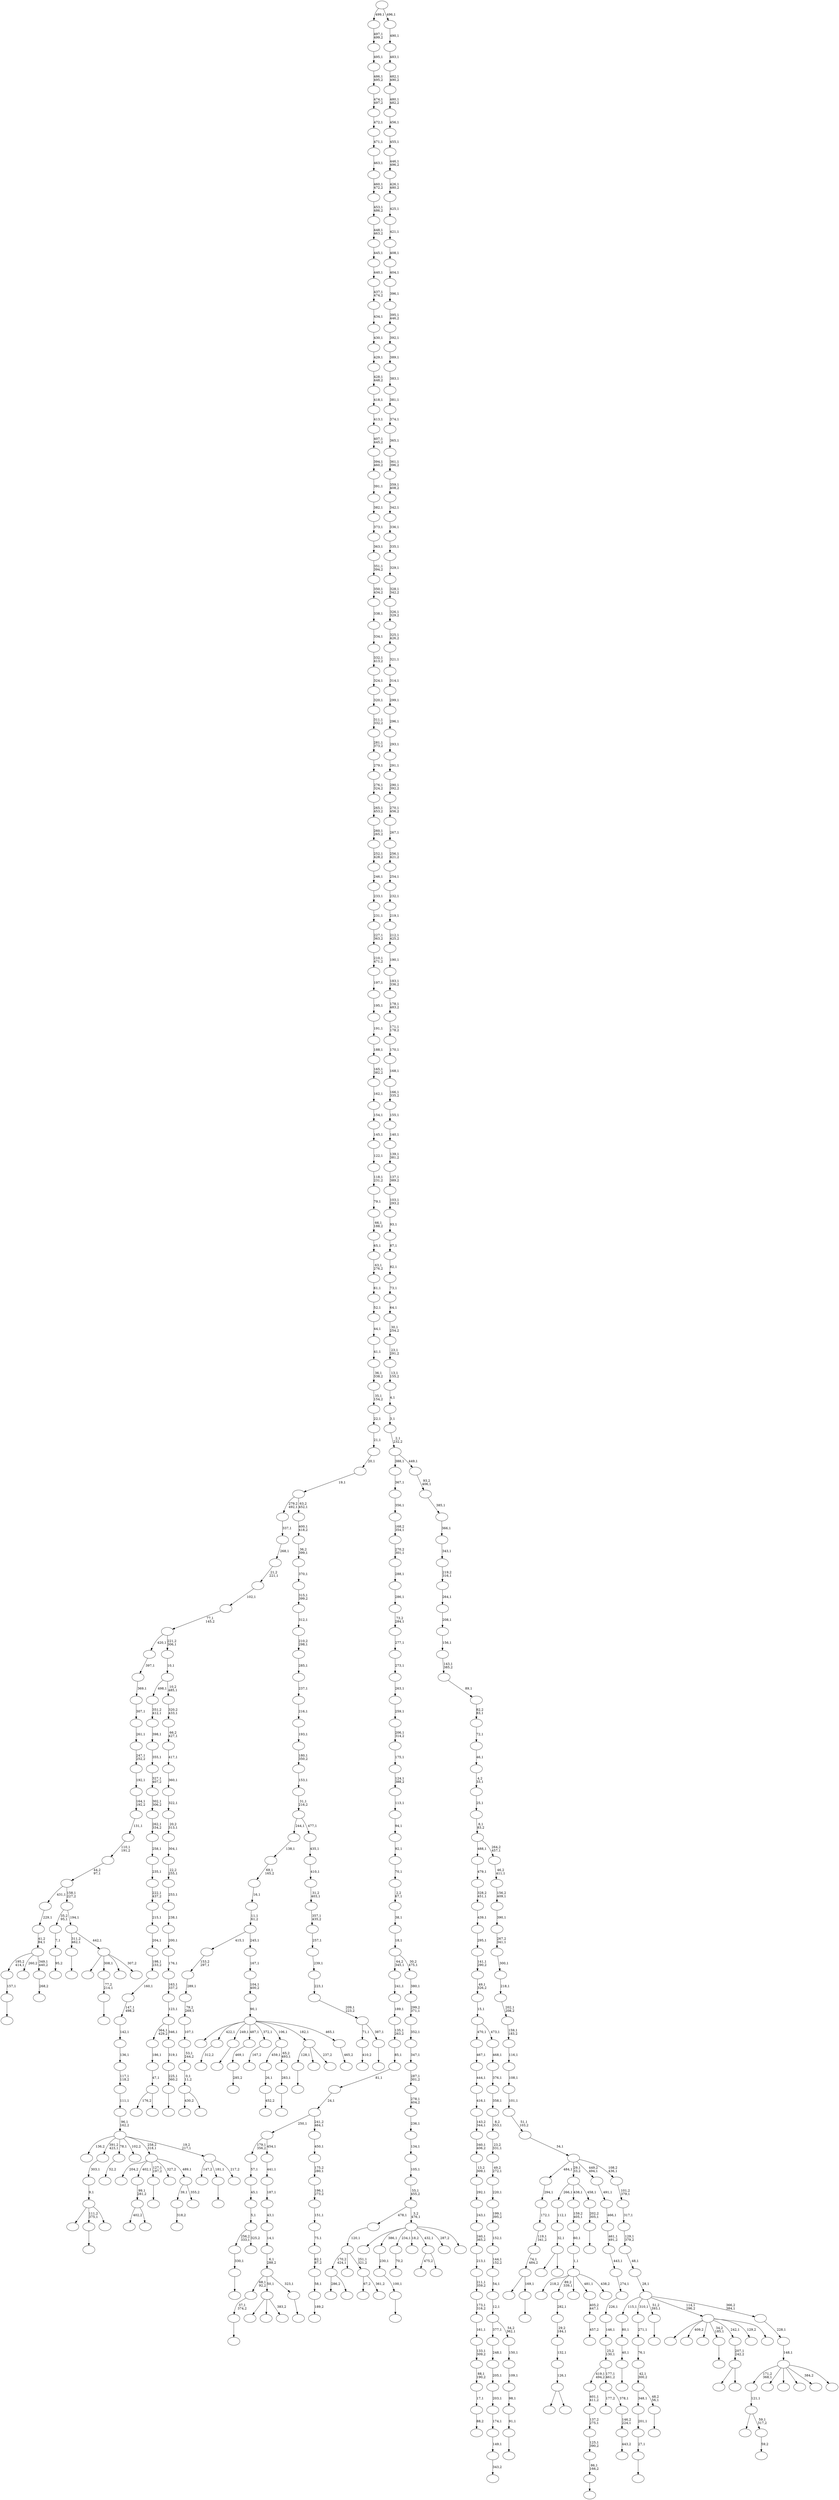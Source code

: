 digraph T {
	600 [label=""]
	599 [label=""]
	598 [label=""]
	597 [label=""]
	596 [label=""]
	595 [label=""]
	594 [label=""]
	593 [label=""]
	592 [label=""]
	591 [label=""]
	590 [label=""]
	589 [label=""]
	588 [label=""]
	587 [label=""]
	586 [label=""]
	585 [label=""]
	584 [label=""]
	583 [label=""]
	582 [label=""]
	581 [label=""]
	580 [label=""]
	579 [label=""]
	578 [label=""]
	577 [label=""]
	576 [label=""]
	575 [label=""]
	574 [label=""]
	573 [label=""]
	572 [label=""]
	571 [label=""]
	570 [label=""]
	569 [label=""]
	568 [label=""]
	567 [label=""]
	566 [label=""]
	565 [label=""]
	564 [label=""]
	563 [label=""]
	562 [label=""]
	561 [label=""]
	560 [label=""]
	559 [label=""]
	558 [label=""]
	557 [label=""]
	556 [label=""]
	555 [label=""]
	554 [label=""]
	553 [label=""]
	552 [label=""]
	551 [label=""]
	550 [label=""]
	549 [label=""]
	548 [label=""]
	547 [label=""]
	546 [label=""]
	545 [label=""]
	544 [label=""]
	543 [label=""]
	542 [label=""]
	541 [label=""]
	540 [label=""]
	539 [label=""]
	538 [label=""]
	537 [label=""]
	536 [label=""]
	535 [label=""]
	534 [label=""]
	533 [label=""]
	532 [label=""]
	531 [label=""]
	530 [label=""]
	529 [label=""]
	528 [label=""]
	527 [label=""]
	526 [label=""]
	525 [label=""]
	524 [label=""]
	523 [label=""]
	522 [label=""]
	521 [label=""]
	520 [label=""]
	519 [label=""]
	518 [label=""]
	517 [label=""]
	516 [label=""]
	515 [label=""]
	514 [label=""]
	513 [label=""]
	512 [label=""]
	511 [label=""]
	510 [label=""]
	509 [label=""]
	508 [label=""]
	507 [label=""]
	506 [label=""]
	505 [label=""]
	504 [label=""]
	503 [label=""]
	502 [label=""]
	501 [label=""]
	500 [label=""]
	499 [label=""]
	498 [label=""]
	497 [label=""]
	496 [label=""]
	495 [label=""]
	494 [label=""]
	493 [label=""]
	492 [label=""]
	491 [label=""]
	490 [label=""]
	489 [label=""]
	488 [label=""]
	487 [label=""]
	486 [label=""]
	485 [label=""]
	484 [label=""]
	483 [label=""]
	482 [label=""]
	481 [label=""]
	480 [label=""]
	479 [label=""]
	478 [label=""]
	477 [label=""]
	476 [label=""]
	475 [label=""]
	474 [label=""]
	473 [label=""]
	472 [label=""]
	471 [label=""]
	470 [label=""]
	469 [label=""]
	468 [label=""]
	467 [label=""]
	466 [label=""]
	465 [label=""]
	464 [label=""]
	463 [label=""]
	462 [label=""]
	461 [label=""]
	460 [label=""]
	459 [label=""]
	458 [label=""]
	457 [label=""]
	456 [label=""]
	455 [label=""]
	454 [label=""]
	453 [label=""]
	452 [label=""]
	451 [label=""]
	450 [label=""]
	449 [label=""]
	448 [label=""]
	447 [label=""]
	446 [label=""]
	445 [label=""]
	444 [label=""]
	443 [label=""]
	442 [label=""]
	441 [label=""]
	440 [label=""]
	439 [label=""]
	438 [label=""]
	437 [label=""]
	436 [label=""]
	435 [label=""]
	434 [label=""]
	433 [label=""]
	432 [label=""]
	431 [label=""]
	430 [label=""]
	429 [label=""]
	428 [label=""]
	427 [label=""]
	426 [label=""]
	425 [label=""]
	424 [label=""]
	423 [label=""]
	422 [label=""]
	421 [label=""]
	420 [label=""]
	419 [label=""]
	418 [label=""]
	417 [label=""]
	416 [label=""]
	415 [label=""]
	414 [label=""]
	413 [label=""]
	412 [label=""]
	411 [label=""]
	410 [label=""]
	409 [label=""]
	408 [label=""]
	407 [label=""]
	406 [label=""]
	405 [label=""]
	404 [label=""]
	403 [label=""]
	402 [label=""]
	401 [label=""]
	400 [label=""]
	399 [label=""]
	398 [label=""]
	397 [label=""]
	396 [label=""]
	395 [label=""]
	394 [label=""]
	393 [label=""]
	392 [label=""]
	391 [label=""]
	390 [label=""]
	389 [label=""]
	388 [label=""]
	387 [label=""]
	386 [label=""]
	385 [label=""]
	384 [label=""]
	383 [label=""]
	382 [label=""]
	381 [label=""]
	380 [label=""]
	379 [label=""]
	378 [label=""]
	377 [label=""]
	376 [label=""]
	375 [label=""]
	374 [label=""]
	373 [label=""]
	372 [label=""]
	371 [label=""]
	370 [label=""]
	369 [label=""]
	368 [label=""]
	367 [label=""]
	366 [label=""]
	365 [label=""]
	364 [label=""]
	363 [label=""]
	362 [label=""]
	361 [label=""]
	360 [label=""]
	359 [label=""]
	358 [label=""]
	357 [label=""]
	356 [label=""]
	355 [label=""]
	354 [label=""]
	353 [label=""]
	352 [label=""]
	351 [label=""]
	350 [label=""]
	349 [label=""]
	348 [label=""]
	347 [label=""]
	346 [label=""]
	345 [label=""]
	344 [label=""]
	343 [label=""]
	342 [label=""]
	341 [label=""]
	340 [label=""]
	339 [label=""]
	338 [label=""]
	337 [label=""]
	336 [label=""]
	335 [label=""]
	334 [label=""]
	333 [label=""]
	332 [label=""]
	331 [label=""]
	330 [label=""]
	329 [label=""]
	328 [label=""]
	327 [label=""]
	326 [label=""]
	325 [label=""]
	324 [label=""]
	323 [label=""]
	322 [label=""]
	321 [label=""]
	320 [label=""]
	319 [label=""]
	318 [label=""]
	317 [label=""]
	316 [label=""]
	315 [label=""]
	314 [label=""]
	313 [label=""]
	312 [label=""]
	311 [label=""]
	310 [label=""]
	309 [label=""]
	308 [label=""]
	307 [label=""]
	306 [label=""]
	305 [label=""]
	304 [label=""]
	303 [label=""]
	302 [label=""]
	301 [label=""]
	300 [label=""]
	299 [label=""]
	298 [label=""]
	297 [label=""]
	296 [label=""]
	295 [label=""]
	294 [label=""]
	293 [label=""]
	292 [label=""]
	291 [label=""]
	290 [label=""]
	289 [label=""]
	288 [label=""]
	287 [label=""]
	286 [label=""]
	285 [label=""]
	284 [label=""]
	283 [label=""]
	282 [label=""]
	281 [label=""]
	280 [label=""]
	279 [label=""]
	278 [label=""]
	277 [label=""]
	276 [label=""]
	275 [label=""]
	274 [label=""]
	273 [label=""]
	272 [label=""]
	271 [label=""]
	270 [label=""]
	269 [label=""]
	268 [label=""]
	267 [label=""]
	266 [label=""]
	265 [label=""]
	264 [label=""]
	263 [label=""]
	262 [label=""]
	261 [label=""]
	260 [label=""]
	259 [label=""]
	258 [label=""]
	257 [label=""]
	256 [label=""]
	255 [label=""]
	254 [label=""]
	253 [label=""]
	252 [label=""]
	251 [label=""]
	250 [label=""]
	249 [label=""]
	248 [label=""]
	247 [label=""]
	246 [label=""]
	245 [label=""]
	244 [label=""]
	243 [label=""]
	242 [label=""]
	241 [label=""]
	240 [label=""]
	239 [label=""]
	238 [label=""]
	237 [label=""]
	236 [label=""]
	235 [label=""]
	234 [label=""]
	233 [label=""]
	232 [label=""]
	231 [label=""]
	230 [label=""]
	229 [label=""]
	228 [label=""]
	227 [label=""]
	226 [label=""]
	225 [label=""]
	224 [label=""]
	223 [label=""]
	222 [label=""]
	221 [label=""]
	220 [label=""]
	219 [label=""]
	218 [label=""]
	217 [label=""]
	216 [label=""]
	215 [label=""]
	214 [label=""]
	213 [label=""]
	212 [label=""]
	211 [label=""]
	210 [label=""]
	209 [label=""]
	208 [label=""]
	207 [label=""]
	206 [label=""]
	205 [label=""]
	204 [label=""]
	203 [label=""]
	202 [label=""]
	201 [label=""]
	200 [label=""]
	199 [label=""]
	198 [label=""]
	197 [label=""]
	196 [label=""]
	195 [label=""]
	194 [label=""]
	193 [label=""]
	192 [label=""]
	191 [label=""]
	190 [label=""]
	189 [label=""]
	188 [label=""]
	187 [label=""]
	186 [label=""]
	185 [label=""]
	184 [label=""]
	183 [label=""]
	182 [label=""]
	181 [label=""]
	180 [label=""]
	179 [label=""]
	178 [label=""]
	177 [label=""]
	176 [label=""]
	175 [label=""]
	174 [label=""]
	173 [label=""]
	172 [label=""]
	171 [label=""]
	170 [label=""]
	169 [label=""]
	168 [label=""]
	167 [label=""]
	166 [label=""]
	165 [label=""]
	164 [label=""]
	163 [label=""]
	162 [label=""]
	161 [label=""]
	160 [label=""]
	159 [label=""]
	158 [label=""]
	157 [label=""]
	156 [label=""]
	155 [label=""]
	154 [label=""]
	153 [label=""]
	152 [label=""]
	151 [label=""]
	150 [label=""]
	149 [label=""]
	148 [label=""]
	147 [label=""]
	146 [label=""]
	145 [label=""]
	144 [label=""]
	143 [label=""]
	142 [label=""]
	141 [label=""]
	140 [label=""]
	139 [label=""]
	138 [label=""]
	137 [label=""]
	136 [label=""]
	135 [label=""]
	134 [label=""]
	133 [label=""]
	132 [label=""]
	131 [label=""]
	130 [label=""]
	129 [label=""]
	128 [label=""]
	127 [label=""]
	126 [label=""]
	125 [label=""]
	124 [label=""]
	123 [label=""]
	122 [label=""]
	121 [label=""]
	120 [label=""]
	119 [label=""]
	118 [label=""]
	117 [label=""]
	116 [label=""]
	115 [label=""]
	114 [label=""]
	113 [label=""]
	112 [label=""]
	111 [label=""]
	110 [label=""]
	109 [label=""]
	108 [label=""]
	107 [label=""]
	106 [label=""]
	105 [label=""]
	104 [label=""]
	103 [label=""]
	102 [label=""]
	101 [label=""]
	100 [label=""]
	99 [label=""]
	98 [label=""]
	97 [label=""]
	96 [label=""]
	95 [label=""]
	94 [label=""]
	93 [label=""]
	92 [label=""]
	91 [label=""]
	90 [label=""]
	89 [label=""]
	88 [label=""]
	87 [label=""]
	86 [label=""]
	85 [label=""]
	84 [label=""]
	83 [label=""]
	82 [label=""]
	81 [label=""]
	80 [label=""]
	79 [label=""]
	78 [label=""]
	77 [label=""]
	76 [label=""]
	75 [label=""]
	74 [label=""]
	73 [label=""]
	72 [label=""]
	71 [label=""]
	70 [label=""]
	69 [label=""]
	68 [label=""]
	67 [label=""]
	66 [label=""]
	65 [label=""]
	64 [label=""]
	63 [label=""]
	62 [label=""]
	61 [label=""]
	60 [label=""]
	59 [label=""]
	58 [label=""]
	57 [label=""]
	56 [label=""]
	55 [label=""]
	54 [label=""]
	53 [label=""]
	52 [label=""]
	51 [label=""]
	50 [label=""]
	49 [label=""]
	48 [label=""]
	47 [label=""]
	46 [label=""]
	45 [label=""]
	44 [label=""]
	43 [label=""]
	42 [label=""]
	41 [label=""]
	40 [label=""]
	39 [label=""]
	38 [label=""]
	37 [label=""]
	36 [label=""]
	35 [label=""]
	34 [label=""]
	33 [label=""]
	32 [label=""]
	31 [label=""]
	30 [label=""]
	29 [label=""]
	28 [label=""]
	27 [label=""]
	26 [label=""]
	25 [label=""]
	24 [label=""]
	23 [label=""]
	22 [label=""]
	21 [label=""]
	20 [label=""]
	19 [label=""]
	18 [label=""]
	17 [label=""]
	16 [label=""]
	15 [label=""]
	14 [label=""]
	13 [label=""]
	12 [label=""]
	11 [label=""]
	10 [label=""]
	9 [label=""]
	8 [label=""]
	7 [label=""]
	6 [label=""]
	5 [label=""]
	4 [label=""]
	3 [label=""]
	2 [label=""]
	1 [label=""]
	0 [label=""]
	596 -> 597 [label=""]
	595 -> 596 [label="37,1\n374,2"]
	592 -> 593 [label="59,2"]
	591 -> 594 [label=""]
	591 -> 592 [label="59,1\n317,2"]
	590 -> 591 [label="121,1"]
	587 -> 588 [label="410,2"]
	583 -> 584 [label=""]
	582 -> 583 [label="86,1\n166,2"]
	581 -> 582 [label="125,1\n390,2"]
	580 -> 581 [label="137,2\n275,1"]
	579 -> 580 [label="401,1\n411,2"]
	577 -> 585 [label="402,2"]
	577 -> 578 [label=""]
	576 -> 577 [label="99,1\n281,2"]
	569 -> 570 [label="88,2"]
	568 -> 569 [label="17,1"]
	567 -> 568 [label="88,1\n190,2"]
	566 -> 567 [label="133,1\n309,2"]
	565 -> 566 [label="161,1"]
	564 -> 565 [label="173,1\n316,2"]
	563 -> 564 [label="211,1\n359,2"]
	562 -> 563 [label="213,1"]
	561 -> 562 [label="240,1\n365,2"]
	560 -> 561 [label="243,1"]
	559 -> 560 [label="292,1"]
	558 -> 559 [label="13,2\n309,1"]
	557 -> 558 [label="340,1\n406,2"]
	556 -> 557 [label="143,2\n344,1"]
	555 -> 556 [label="416,1"]
	554 -> 555 [label="444,1"]
	553 -> 554 [label="467,1"]
	549 -> 598 [label="176,2"]
	549 -> 550 [label=""]
	548 -> 549 [label="47,1"]
	547 -> 548 [label="186,1"]
	541 -> 542 [label="452,2"]
	540 -> 541 [label="26,1"]
	538 -> 571 [label=""]
	538 -> 552 [label=""]
	538 -> 539 [label="383,2"]
	535 -> 543 [label=""]
	535 -> 536 [label=""]
	534 -> 535 [label="32,1"]
	533 -> 534 [label="112,1"]
	531 -> 532 [label=""]
	529 -> 530 [label="95,2"]
	528 -> 529 [label="7,1"]
	526 -> 527 [label=""]
	523 -> 524 [label=""]
	522 -> 523 [label="40,1"]
	521 -> 522 [label="80,1"]
	517 -> 518 [label=""]
	516 -> 551 [label=""]
	516 -> 517 [label="169,1"]
	515 -> 516 [label="74,1\n484,2"]
	514 -> 515 [label="119,1\n341,2"]
	513 -> 514 [label="172,1"]
	512 -> 513 [label="294,1"]
	509 -> 510 [label=""]
	508 -> 509 [label="27,1"]
	507 -> 508 [label="201,1"]
	505 -> 511 [label="286,2"]
	505 -> 506 [label=""]
	503 -> 504 [label=""]
	500 -> 519 [label="430,2"]
	500 -> 501 [label=""]
	499 -> 500 [label="0,1\n11,2"]
	498 -> 499 [label="53,1\n244,2"]
	497 -> 498 [label="107,1"]
	496 -> 497 [label="79,2\n269,1"]
	495 -> 496 [label="289,1"]
	494 -> 495 [label="153,2\n297,1"]
	492 -> 493 [label=""]
	491 -> 492 [label="157,1"]
	489 -> 490 [label=""]
	488 -> 489 [label="100,1"]
	487 -> 488 [label="230,1"]
	485 -> 486 [label="343,2"]
	484 -> 485 [label="149,1"]
	483 -> 484 [label="174,1"]
	482 -> 483 [label="203,1"]
	481 -> 482 [label="205,1"]
	480 -> 481 [label="248,1"]
	478 -> 479 [label=""]
	477 -> 478 [label="91,1"]
	476 -> 477 [label="98,1"]
	475 -> 476 [label="109,1"]
	474 -> 475 [label="150,1"]
	473 -> 480 [label="377,1"]
	473 -> 474 [label="54,2\n362,1"]
	472 -> 473 [label="12,1"]
	471 -> 472 [label="54,1"]
	470 -> 471 [label="144,1\n152,2"]
	469 -> 470 [label="152,1"]
	468 -> 469 [label="199,1\n395,2"]
	467 -> 468 [label="220,1"]
	466 -> 467 [label="49,2\n272,1"]
	465 -> 466 [label="23,2\n331,1"]
	464 -> 465 [label="8,2\n353,1"]
	463 -> 464 [label="358,1"]
	462 -> 463 [label="376,1"]
	461 -> 462 [label="468,1"]
	460 -> 553 [label="470,1"]
	460 -> 461 [label="473,1"]
	459 -> 460 [label="15,1"]
	458 -> 459 [label="49,1\n326,2"]
	457 -> 458 [label="141,1\n290,2"]
	456 -> 457 [label="295,1"]
	455 -> 456 [label="439,1"]
	454 -> 455 [label="328,2\n451,1"]
	453 -> 454 [label="479,1"]
	450 -> 451 [label="318,2"]
	447 -> 448 [label="70,2"]
	445 -> 502 [label=""]
	445 -> 446 [label=""]
	444 -> 445 [label="126,1"]
	443 -> 444 [label="132,1"]
	442 -> 443 [label="29,2\n184,1"]
	441 -> 442 [label="282,1"]
	439 -> 440 [label="312,2"]
	435 -> 589 [label=""]
	435 -> 503 [label="111,2\n375,1"]
	435 -> 436 [label=""]
	434 -> 435 [label="9,1"]
	433 -> 434 [label="303,1"]
	431 -> 432 [label=""]
	430 -> 431 [label="330,1"]
	425 -> 426 [label=""]
	423 -> 430 [label="256,2\n333,1"]
	423 -> 424 [label="325,2"]
	422 -> 423 [label="5,1"]
	421 -> 422 [label="45,1"]
	420 -> 421 [label="57,1"]
	417 -> 418 [label=""]
	415 -> 416 [label="285,2"]
	414 -> 415 [label="469,1"]
	412 -> 413 [label="167,2"]
	410 -> 411 [label="52,2"]
	408 -> 409 [label="457,2"]
	407 -> 408 [label="405,2\n447,1"]
	405 -> 406 [label=""]
	404 -> 405 [label="283,1"]
	403 -> 540 [label="459,1"]
	403 -> 404 [label="65,2\n493,1"]
	401 -> 402 [label=""]
	398 -> 399 [label="268,2"]
	397 -> 491 [label="195,2\n414,1"]
	397 -> 428 [label="260,2"]
	397 -> 398 [label="349,1\n440,2"]
	396 -> 397 [label="41,2\n84,1"]
	395 -> 396 [label="229,1"]
	393 -> 573 [label=""]
	393 -> 394 [label=""]
	392 -> 393 [label="207,1\n242,2"]
	389 -> 574 [label="218,2"]
	389 -> 441 [label="89,2\n339,1"]
	389 -> 437 [label=""]
	389 -> 407 [label="481,1"]
	389 -> 390 [label="438,2"]
	388 -> 389 [label="1,1"]
	387 -> 388 [label="60,1"]
	386 -> 387 [label="159,2\n405,1"]
	384 -> 385 [label=""]
	383 -> 384 [label="77,2\n214,1"]
	381 -> 382 [label=""]
	380 -> 381 [label="202,2\n305,1"]
	379 -> 533 [label="266,1"]
	379 -> 386 [label="438,1"]
	379 -> 380 [label="458,1"]
	377 -> 531 [label="128,1"]
	377 -> 520 [label=""]
	377 -> 378 [label="237,2"]
	373 -> 374 [label=""]
	372 -> 507 [label="348,1"]
	372 -> 373 [label="48,2\n56,1"]
	371 -> 372 [label="42,1\n300,2"]
	370 -> 371 [label="76,1"]
	369 -> 370 [label="271,1"]
	367 -> 450 [label="39,1"]
	367 -> 368 [label="355,2"]
	366 -> 600 [label="204,2"]
	366 -> 576 [label="402,1"]
	366 -> 425 [label="127,1\n197,2"]
	366 -> 400 [label="327,2"]
	366 -> 367 [label="489,1"]
	364 -> 365 [label=""]
	362 -> 363 [label=""]
	361 -> 595 [label="68,1\n92,2"]
	361 -> 538 [label="50,1"]
	361 -> 362 [label="323,1"]
	360 -> 361 [label="6,1\n288,2"]
	359 -> 360 [label="14,1"]
	358 -> 359 [label="43,1"]
	357 -> 358 [label="187,1"]
	356 -> 357 [label="441,1"]
	355 -> 420 [label="179,1\n356,2"]
	355 -> 356 [label="454,1"]
	352 -> 537 [label=""]
	352 -> 383 [label="308,1"]
	352 -> 375 [label=""]
	352 -> 353 [label="307,2"]
	351 -> 526 [label="311,2\n462,1"]
	351 -> 352 [label="442,1"]
	350 -> 528 [label="35,2\n95,1"]
	350 -> 351 [label="194,1"]
	349 -> 395 [label="431,1"]
	349 -> 350 [label="158,1\n227,2"]
	348 -> 349 [label="44,2\n97,1"]
	347 -> 348 [label="110,1\n191,2"]
	346 -> 347 [label="131,1"]
	345 -> 346 [label="164,1\n192,2"]
	344 -> 345 [label="192,1"]
	343 -> 344 [label="247,1\n252,2"]
	342 -> 343 [label="261,1"]
	341 -> 342 [label="307,1"]
	340 -> 341 [label="369,1"]
	339 -> 340 [label="397,1"]
	337 -> 572 [label="147,2"]
	337 -> 364 [label="181,1"]
	337 -> 338 [label="217,2"]
	336 -> 452 [label="136,2"]
	336 -> 433 [label="391,2\n423,1"]
	336 -> 410 [label="78,1"]
	336 -> 376 [label="102,2"]
	336 -> 366 [label="258,2\n318,1"]
	336 -> 337 [label="19,2\n217,1"]
	335 -> 336 [label="96,1\n162,2"]
	334 -> 335 [label="111,1"]
	333 -> 334 [label="117,1\n118,2"]
	332 -> 333 [label="136,1"]
	331 -> 332 [label="142,1"]
	330 -> 331 [label="147,1\n498,2"]
	329 -> 330 [label="160,1"]
	328 -> 329 [label="198,1\n233,2"]
	327 -> 328 [label="204,1"]
	326 -> 327 [label="215,1"]
	325 -> 326 [label="222,1\n437,2"]
	324 -> 325 [label="235,1"]
	323 -> 324 [label="258,1"]
	322 -> 323 [label="262,1\n334,2"]
	321 -> 322 [label="302,1\n306,2"]
	320 -> 321 [label="327,1\n407,2"]
	319 -> 320 [label="355,1"]
	318 -> 319 [label="398,1"]
	317 -> 318 [label="351,2\n412,1"]
	315 -> 316 [label="189,2"]
	314 -> 315 [label="58,1"]
	313 -> 314 [label="62,1\n87,2"]
	312 -> 313 [label="75,1"]
	311 -> 312 [label="151,1"]
	310 -> 311 [label="196,1\n273,2"]
	309 -> 310 [label="175,2\n280,1"]
	308 -> 309 [label="450,1"]
	307 -> 355 [label="250,1"]
	307 -> 308 [label="241,2\n464,1"]
	306 -> 307 [label="24,1"]
	305 -> 306 [label="81,1"]
	304 -> 305 [label="85,1"]
	303 -> 304 [label="135,1\n263,2"]
	302 -> 303 [label="189,1"]
	301 -> 302 [label="241,1"]
	299 -> 419 [label="475,2"]
	299 -> 300 [label=""]
	297 -> 298 [label="465,2"]
	296 -> 575 [label=""]
	296 -> 439 [label="422,1"]
	296 -> 417 [label="249,1"]
	296 -> 414 [label="487,1"]
	296 -> 412 [label="372,1"]
	296 -> 403 [label="106,1"]
	296 -> 377 [label="182,1"]
	296 -> 297 [label="465,1"]
	295 -> 296 [label="90,1"]
	294 -> 295 [label="104,1\n400,2"]
	293 -> 294 [label="167,1"]
	292 -> 494 [label="415,1"]
	292 -> 293 [label="245,1"]
	291 -> 292 [label="11,1\n61,2"]
	290 -> 291 [label="16,1"]
	289 -> 290 [label="69,1\n165,2"]
	288 -> 289 [label="138,1"]
	286 -> 287 [label="443,2"]
	285 -> 286 [label="146,2\n224,1"]
	284 -> 438 [label="177,2"]
	284 -> 285 [label="378,1"]
	283 -> 579 [label="419,1\n494,2"]
	283 -> 284 [label="177,1\n461,2"]
	282 -> 283 [label="25,2\n130,1"]
	281 -> 282 [label="146,1"]
	280 -> 281 [label="226,1"]
	279 -> 280 [label="274,1"]
	278 -> 279 [label="443,1"]
	277 -> 278 [label="461,1\n491,2"]
	276 -> 277 [label="466,1"]
	275 -> 276 [label="491,1"]
	273 -> 599 [label="67,2"]
	273 -> 274 [label="361,2"]
	272 -> 505 [label="170,2\n424,1"]
	272 -> 391 [label=""]
	272 -> 273 [label="251,1\n321,2"]
	271 -> 272 [label="120,1"]
	269 -> 270 [label=""]
	268 -> 269 [label="225,1\n360,2"]
	267 -> 268 [label="319,1"]
	266 -> 547 [label="364,1\n429,2"]
	266 -> 267 [label="346,1"]
	265 -> 266 [label="123,1"]
	264 -> 265 [label="163,1\n337,2"]
	263 -> 264 [label="176,1"]
	262 -> 263 [label="200,1"]
	261 -> 262 [label="238,1"]
	260 -> 261 [label="253,1"]
	259 -> 260 [label="22,2\n255,1"]
	258 -> 259 [label="304,1"]
	257 -> 258 [label="20,2\n313,1"]
	256 -> 257 [label="322,1"]
	255 -> 256 [label="360,1"]
	254 -> 255 [label="417,1"]
	253 -> 254 [label="66,2\n427,1"]
	252 -> 253 [label="320,2\n433,1"]
	251 -> 317 [label="498,1"]
	251 -> 252 [label="10,2\n485,1"]
	250 -> 251 [label="10,1"]
	249 -> 339 [label="420,1"]
	249 -> 250 [label="221,2\n306,1"]
	248 -> 249 [label="77,1\n145,2"]
	247 -> 248 [label="102,1"]
	246 -> 247 [label="21,2\n221,1"]
	245 -> 246 [label="268,1"]
	244 -> 245 [label="337,1"]
	241 -> 242 [label=""]
	240 -> 587 [label="71,1"]
	240 -> 241 [label="387,1"]
	239 -> 240 [label="209,1\n223,2"]
	238 -> 239 [label="223,1"]
	237 -> 238 [label="239,1"]
	236 -> 237 [label="257,1"]
	235 -> 236 [label="357,1\n435,2"]
	234 -> 235 [label="31,2\n403,1"]
	233 -> 234 [label="410,1"]
	232 -> 233 [label="435,1"]
	231 -> 288 [label="244,1"]
	231 -> 232 [label="477,1"]
	230 -> 231 [label="31,1\n216,2"]
	229 -> 230 [label="153,1"]
	228 -> 229 [label="180,1\n350,2"]
	227 -> 228 [label="193,1"]
	226 -> 227 [label="216,1"]
	225 -> 226 [label="237,1"]
	224 -> 225 [label="285,1"]
	223 -> 224 [label="210,2\n298,1"]
	222 -> 223 [label="312,1"]
	221 -> 222 [label="315,1\n399,2"]
	220 -> 221 [label="370,1"]
	219 -> 220 [label="36,2\n399,1"]
	218 -> 219 [label="400,1\n418,2"]
	217 -> 244 [label="279,2\n492,1"]
	217 -> 218 [label="63,2\n452,1"]
	216 -> 217 [label="19,1"]
	215 -> 216 [label="20,1"]
	214 -> 215 [label="21,1"]
	213 -> 214 [label="22,1"]
	212 -> 213 [label="35,1\n154,2"]
	211 -> 212 [label="36,1\n338,2"]
	210 -> 211 [label="41,1"]
	209 -> 210 [label="44,1"]
	208 -> 209 [label="52,1"]
	207 -> 208 [label="61,1"]
	206 -> 207 [label="63,1\n276,2"]
	205 -> 206 [label="65,1"]
	204 -> 205 [label="66,1\n188,2"]
	203 -> 204 [label="79,1"]
	202 -> 203 [label="118,1\n231,2"]
	201 -> 202 [label="122,1"]
	200 -> 201 [label="145,1"]
	199 -> 200 [label="154,1"]
	198 -> 199 [label="162,1"]
	197 -> 198 [label="165,1\n382,2"]
	196 -> 197 [label="188,1"]
	195 -> 196 [label="191,1"]
	194 -> 195 [label="195,1"]
	193 -> 194 [label="197,1"]
	192 -> 193 [label="210,1\n471,2"]
	191 -> 192 [label="227,1\n363,2"]
	190 -> 191 [label="231,1"]
	189 -> 190 [label="233,1"]
	188 -> 189 [label="246,1"]
	187 -> 188 [label="252,1\n428,2"]
	186 -> 187 [label="260,1\n265,2"]
	185 -> 186 [label="265,1\n453,2"]
	184 -> 185 [label="276,1\n324,2"]
	183 -> 184 [label="279,1"]
	182 -> 183 [label="281,1\n373,2"]
	181 -> 182 [label="311,1\n332,2"]
	180 -> 181 [label="320,1"]
	179 -> 180 [label="324,1"]
	178 -> 179 [label="332,1\n413,2"]
	177 -> 178 [label="334,1"]
	176 -> 177 [label="338,1"]
	175 -> 176 [label="350,1\n434,2"]
	174 -> 175 [label="351,1\n394,2"]
	173 -> 174 [label="363,1"]
	172 -> 173 [label="373,1"]
	171 -> 172 [label="382,1"]
	170 -> 171 [label="391,1"]
	169 -> 170 [label="394,1\n460,2"]
	168 -> 169 [label="407,1\n445,2"]
	167 -> 168 [label="413,1"]
	166 -> 167 [label="418,1"]
	165 -> 166 [label="428,1\n448,2"]
	164 -> 165 [label="429,1"]
	163 -> 164 [label="430,1"]
	162 -> 163 [label="434,1"]
	161 -> 162 [label="437,1\n474,2"]
	160 -> 161 [label="440,1"]
	159 -> 160 [label="445,1"]
	158 -> 159 [label="448,1\n463,2"]
	157 -> 158 [label="453,1\n486,2"]
	156 -> 157 [label="460,1\n472,2"]
	155 -> 156 [label="463,1"]
	154 -> 155 [label="471,1"]
	153 -> 154 [label="472,1"]
	152 -> 153 [label="474,1\n497,2"]
	151 -> 152 [label="486,1\n495,2"]
	150 -> 151 [label="495,1"]
	149 -> 150 [label="497,1\n499,2"]
	147 -> 148 [label=""]
	144 -> 544 [label=""]
	144 -> 487 [label="386,1"]
	144 -> 447 [label="234,1"]
	144 -> 429 [label="18,2"]
	144 -> 299 [label="432,1"]
	144 -> 243 [label="287,2"]
	144 -> 145 [label=""]
	143 -> 271 [label="478,1"]
	143 -> 144 [label="3,2\n476,1"]
	142 -> 143 [label="55,1\n455,2"]
	141 -> 142 [label="105,1"]
	140 -> 141 [label="134,1"]
	139 -> 140 [label="236,1"]
	138 -> 139 [label="278,1\n404,2"]
	137 -> 138 [label="287,1\n301,2"]
	136 -> 137 [label="347,1"]
	135 -> 136 [label="352,1"]
	134 -> 135 [label="299,2\n371,1"]
	133 -> 134 [label="380,1"]
	132 -> 301 [label="64,2\n345,1"]
	132 -> 133 [label="30,2\n475,1"]
	131 -> 132 [label="18,1"]
	130 -> 131 [label="38,1"]
	129 -> 130 [label="2,2\n67,1"]
	128 -> 129 [label="70,1"]
	127 -> 128 [label="92,1"]
	126 -> 127 [label="94,1"]
	125 -> 126 [label="113,1"]
	124 -> 125 [label="124,1\n388,2"]
	123 -> 124 [label="175,1"]
	122 -> 123 [label="206,1\n314,2"]
	121 -> 122 [label="259,1"]
	120 -> 121 [label="263,1"]
	119 -> 120 [label="273,1"]
	118 -> 119 [label="277,1"]
	117 -> 118 [label="73,2\n284,1"]
	116 -> 117 [label="286,1"]
	115 -> 116 [label="288,1"]
	114 -> 115 [label="270,2\n301,1"]
	113 -> 114 [label="168,2\n354,1"]
	112 -> 113 [label="356,1"]
	111 -> 112 [label="367,1"]
	109 -> 546 [label=""]
	109 -> 545 [label="409,2"]
	109 -> 449 [label=""]
	109 -> 401 [label="34,2\n185,1"]
	109 -> 392 [label="242,1"]
	109 -> 146 [label="129,2"]
	109 -> 110 [label=""]
	107 -> 590 [label="171,2\n368,1"]
	107 -> 586 [label=""]
	107 -> 525 [label=""]
	107 -> 427 [label=""]
	107 -> 354 [label="384,2"]
	107 -> 108 [label=""]
	106 -> 107 [label="148,1"]
	105 -> 106 [label="228,1"]
	104 -> 521 [label="115,1"]
	104 -> 369 [label="310,1"]
	104 -> 147 [label="51,2\n393,1"]
	104 -> 109 [label="114,1\n296,2"]
	104 -> 105 [label="366,2\n384,1"]
	103 -> 104 [label="28,1"]
	102 -> 103 [label="48,1"]
	101 -> 102 [label="129,1\n379,2"]
	100 -> 101 [label="317,1"]
	99 -> 100 [label="101,2\n379,1"]
	98 -> 512 [label="484,1"]
	98 -> 379 [label="29,1\n33,2"]
	98 -> 275 [label="449,2\n494,1"]
	98 -> 99 [label="108,2\n436,1"]
	97 -> 98 [label="34,1"]
	96 -> 97 [label="51,1\n103,2"]
	95 -> 96 [label="101,1"]
	94 -> 95 [label="108,1"]
	93 -> 94 [label="116,1"]
	92 -> 93 [label="159,1\n183,2"]
	91 -> 92 [label="202,1\n208,2"]
	90 -> 91 [label="218,1"]
	89 -> 90 [label="300,1"]
	88 -> 89 [label="267,2\n341,1"]
	87 -> 88 [label="390,1"]
	86 -> 87 [label="156,2\n409,1"]
	85 -> 86 [label="46,2\n411,1"]
	84 -> 453 [label="488,1"]
	84 -> 85 [label="264,2\n457,1"]
	83 -> 84 [label="8,1\n83,2"]
	82 -> 83 [label="25,1"]
	81 -> 82 [label="4,2\n33,1"]
	80 -> 81 [label="46,1"]
	79 -> 80 [label="72,1"]
	78 -> 79 [label="82,2\n83,1"]
	77 -> 78 [label="89,1"]
	76 -> 77 [label="143,1\n385,2"]
	75 -> 76 [label="156,1"]
	74 -> 75 [label="208,1"]
	73 -> 74 [label="264,1"]
	72 -> 73 [label="219,2\n316,1"]
	71 -> 72 [label="343,1"]
	70 -> 71 [label="366,1"]
	69 -> 70 [label="385,1"]
	68 -> 69 [label="93,2\n406,1"]
	67 -> 111 [label="388,1"]
	67 -> 68 [label="449,1"]
	66 -> 67 [label="2,1\n232,2"]
	65 -> 66 [label="3,1"]
	64 -> 65 [label="4,1"]
	63 -> 64 [label="13,1\n155,2"]
	62 -> 63 [label="23,1\n291,2"]
	61 -> 62 [label="30,1\n254,2"]
	60 -> 61 [label="64,1"]
	59 -> 60 [label="73,1"]
	58 -> 59 [label="82,1"]
	57 -> 58 [label="87,1"]
	56 -> 57 [label="93,1"]
	55 -> 56 [label="103,1\n293,2"]
	54 -> 55 [label="137,1\n389,2"]
	53 -> 54 [label="139,1\n381,2"]
	52 -> 53 [label="140,1"]
	51 -> 52 [label="155,1"]
	50 -> 51 [label="166,1\n335,2"]
	49 -> 50 [label="168,1"]
	48 -> 49 [label="170,1"]
	47 -> 48 [label="171,1\n178,2"]
	46 -> 47 [label="178,1\n483,2"]
	45 -> 46 [label="183,1\n336,2"]
	44 -> 45 [label="190,1"]
	43 -> 44 [label="212,1\n425,2"]
	42 -> 43 [label="219,1"]
	41 -> 42 [label="232,1"]
	40 -> 41 [label="254,1"]
	39 -> 40 [label="256,1\n421,2"]
	38 -> 39 [label="267,1"]
	37 -> 38 [label="270,1\n456,2"]
	36 -> 37 [label="290,1\n392,2"]
	35 -> 36 [label="291,1"]
	34 -> 35 [label="293,1"]
	33 -> 34 [label="296,1"]
	32 -> 33 [label="299,1"]
	31 -> 32 [label="314,1"]
	30 -> 31 [label="321,1"]
	29 -> 30 [label="325,1\n426,2"]
	28 -> 29 [label="326,1\n329,2"]
	27 -> 28 [label="328,1\n342,2"]
	26 -> 27 [label="329,1"]
	25 -> 26 [label="335,1"]
	24 -> 25 [label="336,1"]
	23 -> 24 [label="342,1"]
	22 -> 23 [label="359,1\n408,2"]
	21 -> 22 [label="361,1\n396,2"]
	20 -> 21 [label="365,1"]
	19 -> 20 [label="374,1"]
	18 -> 19 [label="381,1"]
	17 -> 18 [label="383,1"]
	16 -> 17 [label="389,1"]
	15 -> 16 [label="392,1"]
	14 -> 15 [label="395,1\n446,2"]
	13 -> 14 [label="396,1"]
	12 -> 13 [label="404,1"]
	11 -> 12 [label="408,1"]
	10 -> 11 [label="421,1"]
	9 -> 10 [label="425,1"]
	8 -> 9 [label="426,1\n480,2"]
	7 -> 8 [label="446,1\n496,2"]
	6 -> 7 [label="455,1"]
	5 -> 6 [label="456,1"]
	4 -> 5 [label="480,1\n482,2"]
	3 -> 4 [label="482,1\n490,2"]
	2 -> 3 [label="483,1"]
	1 -> 2 [label="490,1"]
	0 -> 149 [label="499,1"]
	0 -> 1 [label="496,1"]
}
